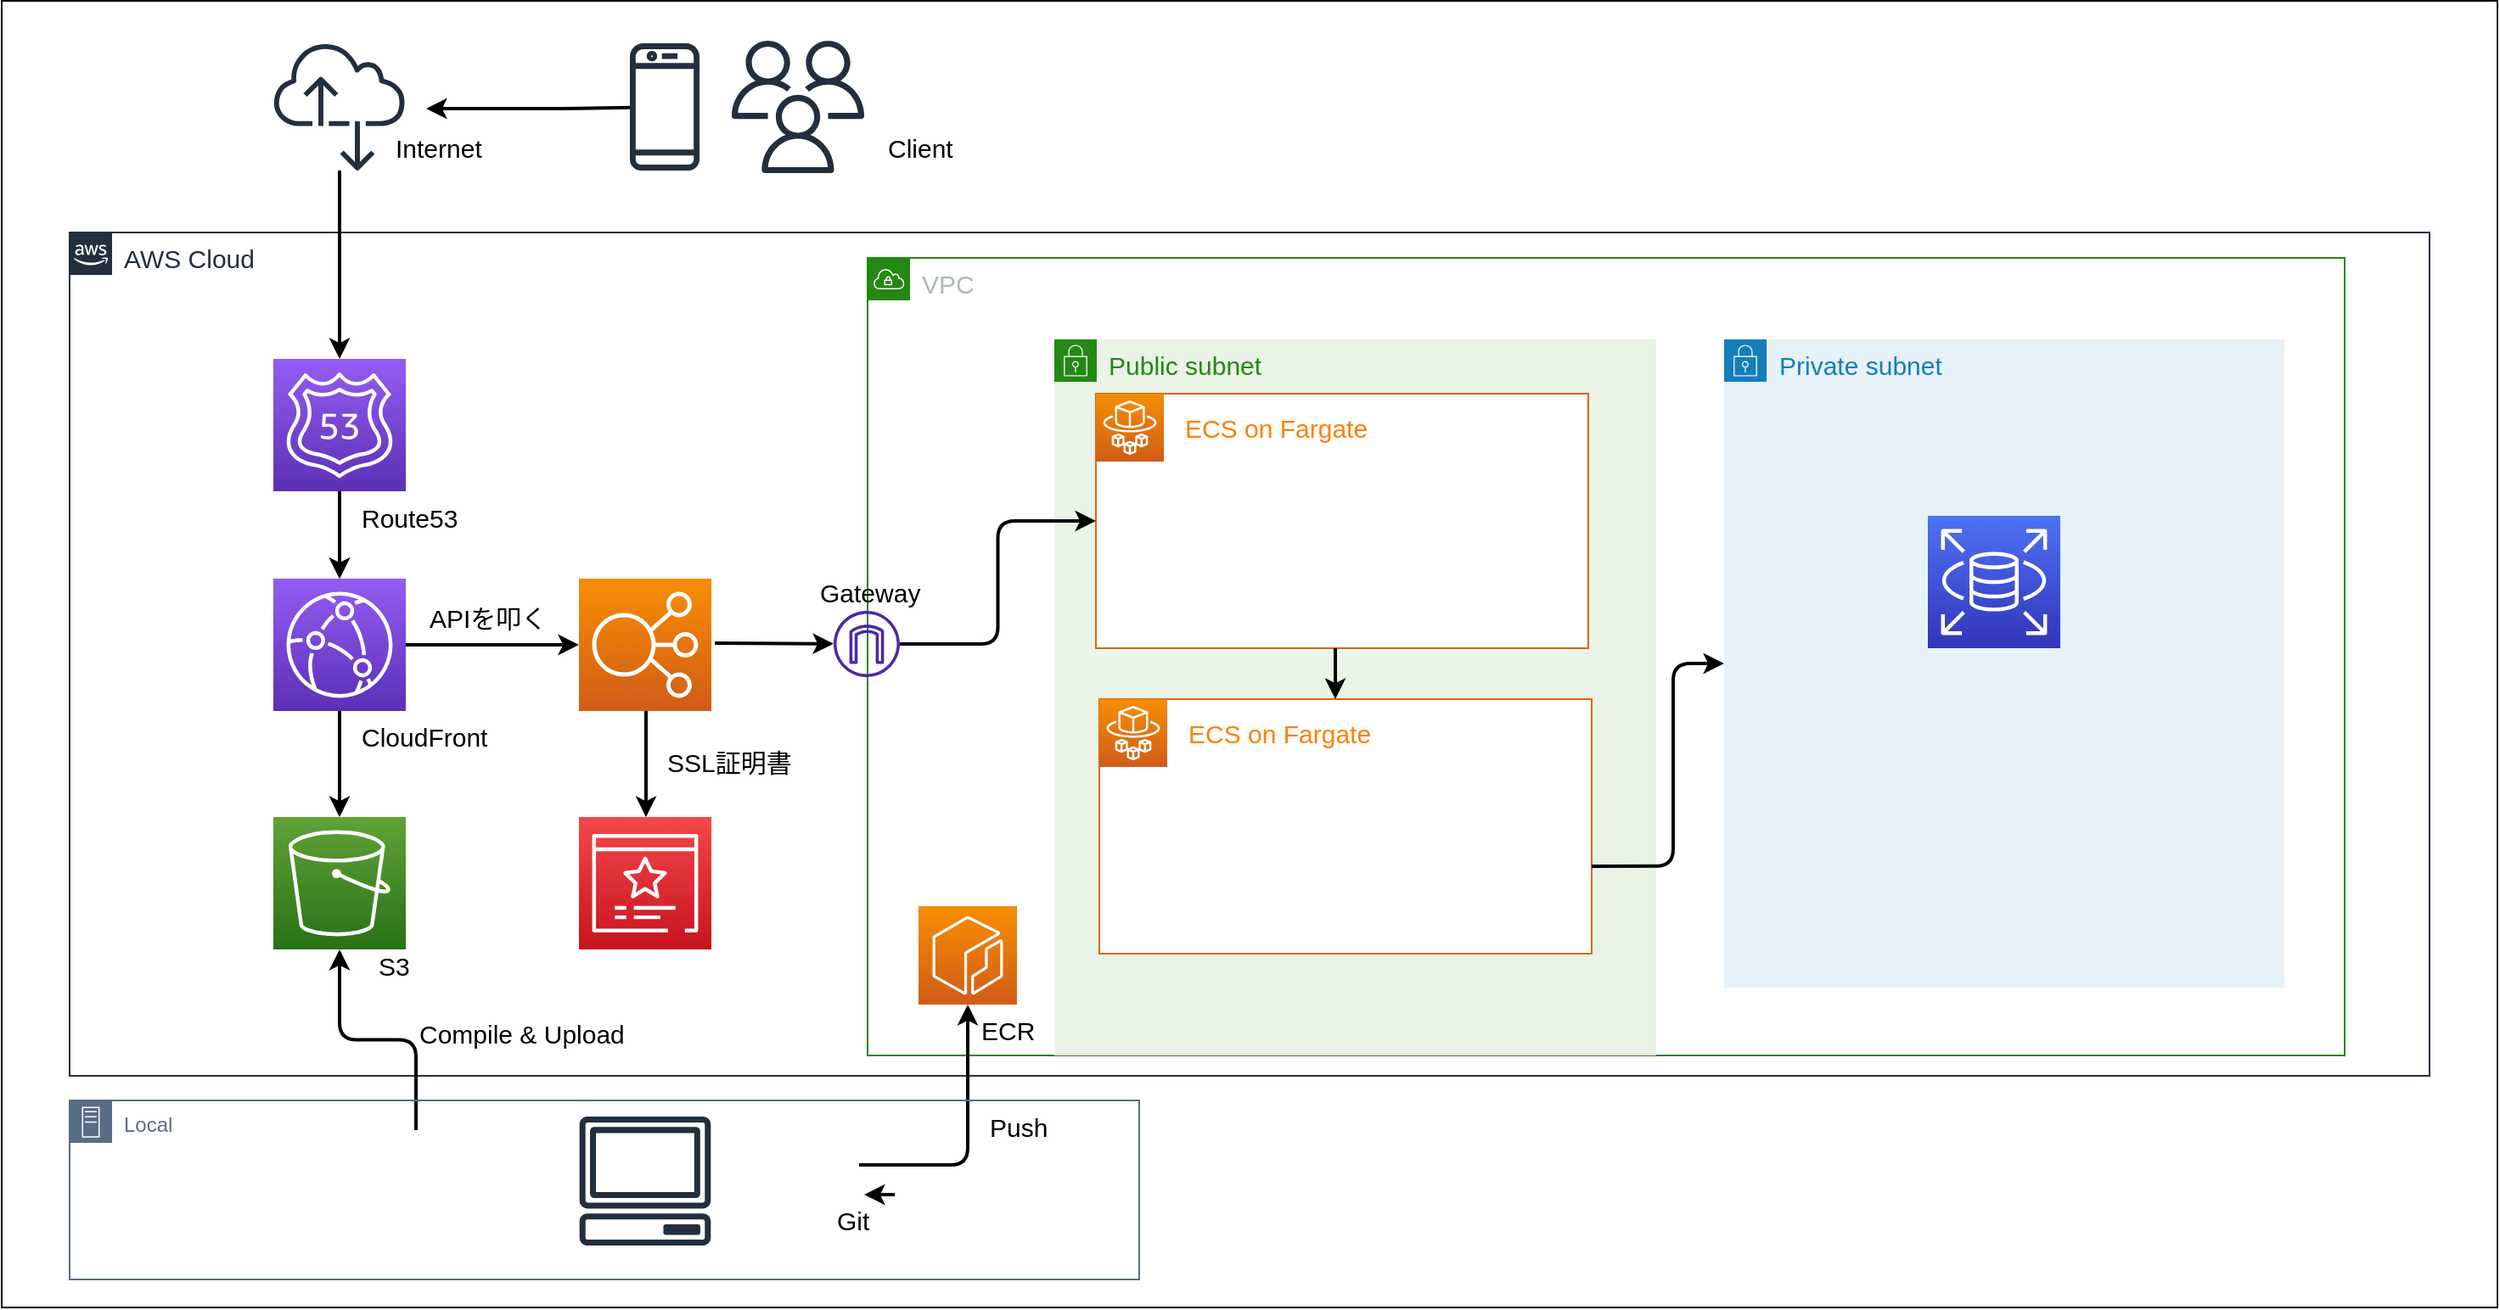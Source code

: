 <mxfile>
    <diagram id="dmbm6BDHoPjLQ5Cpv6gt" name="ページ1">
        <mxGraphModel dx="2665" dy="779" grid="1" gridSize="10" guides="1" tooltips="1" connect="1" arrows="1" fold="1" page="1" pageScale="1" pageWidth="827" pageHeight="1169" background="#ffffff" math="0" shadow="0">
            <root>
                <mxCell id="0"/>
                <mxCell id="1" parent="0"/>
                <mxCell id="316" value="" style="rounded=0;whiteSpace=wrap;html=1;fontSize=15;fontColor=#000000;fillColor=#FFFFFF;" parent="1" vertex="1">
                    <mxGeometry x="-740" y="206.5" width="1470" height="770" as="geometry"/>
                </mxCell>
                <mxCell id="187" value="&lt;font style=&quot;font-size: 15px;&quot;&gt;AWS Cloud&lt;/font&gt;" style="points=[[0,0],[0.25,0],[0.5,0],[0.75,0],[1,0],[1,0.25],[1,0.5],[1,0.75],[1,1],[0.75,1],[0.5,1],[0.25,1],[0,1],[0,0.75],[0,0.5],[0,0.25]];outlineConnect=0;gradientColor=none;html=1;whiteSpace=wrap;fontSize=12;fontStyle=0;container=1;pointerEvents=0;collapsible=0;recursiveResize=0;shape=mxgraph.aws4.group;grIcon=mxgraph.aws4.group_aws_cloud_alt;strokeColor=#232F3E;fillColor=none;verticalAlign=top;align=left;spacingLeft=30;fontColor=#232F3E;dashed=0;" parent="1" vertex="1">
                    <mxGeometry x="-700" y="343" width="1390" height="497" as="geometry"/>
                </mxCell>
                <mxCell id="238" value="" style="edgeStyle=orthogonalEdgeStyle;html=1;strokeColor=#000000;strokeWidth=2;fontSize=15;fontColor=#FF8000;" parent="187" source="189" target="191" edge="1">
                    <mxGeometry relative="1" as="geometry"/>
                </mxCell>
                <mxCell id="189" value="" style="sketch=0;points=[[0,0,0],[0.25,0,0],[0.5,0,0],[0.75,0,0],[1,0,0],[0,1,0],[0.25,1,0],[0.5,1,0],[0.75,1,0],[1,1,0],[0,0.25,0],[0,0.5,0],[0,0.75,0],[1,0.25,0],[1,0.5,0],[1,0.75,0]];outlineConnect=0;fontColor=#232F3E;gradientColor=#945DF2;gradientDirection=north;fillColor=#5A30B5;strokeColor=#ffffff;dashed=0;verticalLabelPosition=bottom;verticalAlign=top;align=center;html=1;fontSize=12;fontStyle=0;aspect=fixed;shape=mxgraph.aws4.resourceIcon;resIcon=mxgraph.aws4.route_53;" parent="187" vertex="1">
                    <mxGeometry x="120" y="74.5" width="78" height="78" as="geometry"/>
                </mxCell>
                <mxCell id="192" value="" style="sketch=0;points=[[0,0,0],[0.25,0,0],[0.5,0,0],[0.75,0,0],[1,0,0],[0,1,0],[0.25,1,0],[0.5,1,0],[0.75,1,0],[1,1,0],[0,0.25,0],[0,0.5,0],[0,0.75,0],[1,0.25,0],[1,0.5,0],[1,0.75,0]];outlineConnect=0;fontColor=#232F3E;gradientColor=#60A337;gradientDirection=north;fillColor=#277116;strokeColor=#ffffff;dashed=0;verticalLabelPosition=bottom;verticalAlign=top;align=center;html=1;fontSize=12;fontStyle=0;aspect=fixed;shape=mxgraph.aws4.resourceIcon;resIcon=mxgraph.aws4.s3;" parent="187" vertex="1">
                    <mxGeometry x="120" y="344.5" width="78" height="78" as="geometry"/>
                </mxCell>
                <mxCell id="195" value="" style="sketch=0;points=[[0,0,0],[0.25,0,0],[0.5,0,0],[0.75,0,0],[1,0,0],[0,1,0],[0.25,1,0],[0.5,1,0],[0.75,1,0],[1,1,0],[0,0.25,0],[0,0.5,0],[0,0.75,0],[1,0.25,0],[1,0.5,0],[1,0.75,0]];outlineConnect=0;fontColor=#232F3E;gradientColor=#F78E04;gradientDirection=north;fillColor=#D05C17;strokeColor=#ffffff;dashed=0;verticalLabelPosition=bottom;verticalAlign=top;align=center;html=1;fontSize=12;fontStyle=0;aspect=fixed;shape=mxgraph.aws4.resourceIcon;resIcon=mxgraph.aws4.elastic_load_balancing;" parent="187" vertex="1">
                    <mxGeometry x="300" y="204" width="78" height="78" as="geometry"/>
                </mxCell>
                <mxCell id="184" value="&lt;font style=&quot;font-size: 15px;&quot;&gt;VPC&lt;/font&gt;" style="points=[[0,0],[0.25,0],[0.5,0],[0.75,0],[1,0],[1,0.25],[1,0.5],[1,0.75],[1,1],[0.75,1],[0.5,1],[0.25,1],[0,1],[0,0.75],[0,0.5],[0,0.25]];outlineConnect=0;gradientColor=none;html=1;whiteSpace=wrap;fontSize=12;fontStyle=0;container=1;pointerEvents=0;collapsible=0;recursiveResize=0;shape=mxgraph.aws4.group;grIcon=mxgraph.aws4.group_vpc;strokeColor=#248814;fillColor=none;verticalAlign=top;align=left;spacingLeft=30;fontColor=#AAB7B8;dashed=0;" parent="187" vertex="1">
                    <mxGeometry x="470" y="15" width="870" height="470" as="geometry"/>
                </mxCell>
                <mxCell id="186" value="&lt;font style=&quot;font-size: 15px;&quot;&gt;Public subnet&lt;/font&gt;" style="points=[[0,0],[0.25,0],[0.5,0],[0.75,0],[1,0],[1,0.25],[1,0.5],[1,0.75],[1,1],[0.75,1],[0.5,1],[0.25,1],[0,1],[0,0.75],[0,0.5],[0,0.25]];outlineConnect=0;gradientColor=none;html=1;whiteSpace=wrap;fontSize=12;fontStyle=0;container=1;pointerEvents=0;collapsible=0;recursiveResize=0;shape=mxgraph.aws4.group;grIcon=mxgraph.aws4.group_security_group;grStroke=0;strokeColor=#248814;fillColor=#E9F3E6;verticalAlign=top;align=left;spacingLeft=30;fontColor=#248814;dashed=0;" parent="184" vertex="1">
                    <mxGeometry x="110" y="48" width="354.5" height="422" as="geometry"/>
                </mxCell>
                <mxCell id="214" value="" style="group" parent="186" vertex="1" connectable="0">
                    <mxGeometry x="24.5" y="32" width="290" height="150" as="geometry"/>
                </mxCell>
                <mxCell id="211" value="" style="points=[[0,0],[0.25,0],[0.5,0],[0.75,0],[1,0],[1,0.25],[1,0.5],[1,0.75],[1,1],[0.75,1],[0.5,1],[0.25,1],[0,1],[0,0.75],[0,0.5],[0,0.25]];outlineConnect=0;gradientColor=none;html=1;whiteSpace=wrap;fontSize=12;fontStyle=0;container=1;pointerEvents=0;collapsible=0;recursiveResize=0;shape=mxgraph.aws4.group;grIcon=mxgraph.aws4.group_ec2_instance_contents;strokeColor=#D86613;fillColor=#FFFFFF;verticalAlign=top;align=left;spacingLeft=30;fontColor=#D86613;dashed=0;" parent="214" vertex="1">
                    <mxGeometry width="290" height="150" as="geometry"/>
                </mxCell>
                <mxCell id="212" value="ECS on Fargate" style="text;strokeColor=none;align=left;fillColor=none;html=1;verticalAlign=middle;whiteSpace=wrap;rounded=0;fontColor=#FF8000;fontSize=15;" parent="211" vertex="1">
                    <mxGeometry x="50" y="5" width="140" height="30" as="geometry"/>
                </mxCell>
                <mxCell id="194" value="" style="sketch=0;points=[[0,0,0],[0.25,0,0],[0.5,0,0],[0.75,0,0],[1,0,0],[0,1,0],[0.25,1,0],[0.5,1,0],[0.75,1,0],[1,1,0],[0,0.25,0],[0,0.5,0],[0,0.75,0],[1,0.25,0],[1,0.5,0],[1,0.75,0]];outlineConnect=0;fontColor=#232F3E;gradientColor=#F78E04;gradientDirection=north;fillColor=#D05C17;strokeColor=#ffffff;dashed=0;verticalLabelPosition=bottom;verticalAlign=top;align=center;html=1;fontSize=12;fontStyle=0;aspect=fixed;shape=mxgraph.aws4.resourceIcon;resIcon=mxgraph.aws4.fargate;" parent="214" vertex="1">
                    <mxGeometry width="40" height="40" as="geometry"/>
                </mxCell>
                <mxCell id="213" value="" style="shape=image;imageAspect=0;aspect=fixed;verticalLabelPosition=bottom;verticalAlign=top;fontSize=15;fontColor=#FF8000;fillColor=#FFFFFF;image=https://licensecounter.jp/devops-hub/docker%20%281%29.png;" parent="214" vertex="1">
                    <mxGeometry x="220" y="98.44" width="70" height="51.56" as="geometry"/>
                </mxCell>
                <mxCell id="207" value="" style="shape=image;imageAspect=0;aspect=fixed;verticalLabelPosition=bottom;verticalAlign=top;image=https://cdn.icon-icons.com/icons2/2699/PNG/512/nginx_logo_icon_168081.png;" parent="214" vertex="1">
                    <mxGeometry x="70" y="37.5" width="150" height="75" as="geometry"/>
                </mxCell>
                <mxCell id="215" value="" style="group" parent="186" vertex="1" connectable="0">
                    <mxGeometry x="26.5" y="212" width="290" height="150" as="geometry"/>
                </mxCell>
                <mxCell id="216" value="" style="points=[[0,0],[0.25,0],[0.5,0],[0.75,0],[1,0],[1,0.25],[1,0.5],[1,0.75],[1,1],[0.75,1],[0.5,1],[0.25,1],[0,1],[0,0.75],[0,0.5],[0,0.25]];outlineConnect=0;gradientColor=none;html=1;whiteSpace=wrap;fontSize=12;fontStyle=0;container=1;pointerEvents=0;collapsible=0;recursiveResize=0;shape=mxgraph.aws4.group;grIcon=mxgraph.aws4.group_ec2_instance_contents;strokeColor=#D86613;fillColor=#FFFFFF;verticalAlign=top;align=left;spacingLeft=30;fontColor=#D86613;dashed=0;" parent="215" vertex="1">
                    <mxGeometry width="290" height="150" as="geometry"/>
                </mxCell>
                <mxCell id="217" value="ECS on Fargate" style="text;strokeColor=none;align=left;fillColor=none;html=1;verticalAlign=middle;whiteSpace=wrap;rounded=0;fontColor=#FF8000;fontSize=15;" parent="216" vertex="1">
                    <mxGeometry x="50" y="5" width="140" height="30" as="geometry"/>
                </mxCell>
                <mxCell id="218" value="" style="sketch=0;points=[[0,0,0],[0.25,0,0],[0.5,0,0],[0.75,0,0],[1,0,0],[0,1,0],[0.25,1,0],[0.5,1,0],[0.75,1,0],[1,1,0],[0,0.25,0],[0,0.5,0],[0,0.75,0],[1,0.25,0],[1,0.5,0],[1,0.75,0]];outlineConnect=0;fontColor=#232F3E;gradientColor=#F78E04;gradientDirection=north;fillColor=#D05C17;strokeColor=#ffffff;dashed=0;verticalLabelPosition=bottom;verticalAlign=top;align=center;html=1;fontSize=12;fontStyle=0;aspect=fixed;shape=mxgraph.aws4.resourceIcon;resIcon=mxgraph.aws4.fargate;" parent="215" vertex="1">
                    <mxGeometry width="40" height="40" as="geometry"/>
                </mxCell>
                <mxCell id="219" value="" style="shape=image;imageAspect=0;aspect=fixed;verticalLabelPosition=bottom;verticalAlign=top;fontSize=15;fontColor=#FF8000;fillColor=#FFFFFF;image=https://licensecounter.jp/devops-hub/docker%20%281%29.png;" parent="215" vertex="1">
                    <mxGeometry x="220" y="98.44" width="70" height="51.56" as="geometry"/>
                </mxCell>
                <mxCell id="205" value="" style="shape=image;imageAspect=0;aspect=fixed;verticalLabelPosition=bottom;verticalAlign=top;image=https://upload.wikimedia.org/wikipedia/commons/6/62/Ruby_On_Rails_Logo.svg;" parent="215" vertex="1">
                    <mxGeometry x="70" y="55" width="119.33" height="45" as="geometry"/>
                </mxCell>
                <mxCell id="235" value="" style="edgeStyle=none;orthogonalLoop=1;jettySize=auto;html=1;fontSize=15;fontColor=#FF8000;strokeColor=#000000;strokeWidth=2;entryX=0.5;entryY=0;entryDx=0;entryDy=0;" parent="186" edge="1">
                    <mxGeometry width="80" relative="1" as="geometry">
                        <mxPoint x="165.5" y="182" as="sourcePoint"/>
                        <mxPoint x="165.5" y="212" as="targetPoint"/>
                        <Array as="points"/>
                    </mxGeometry>
                </mxCell>
                <mxCell id="185" value="&lt;font style=&quot;font-size: 15px;&quot;&gt;Private subnet&lt;/font&gt;" style="points=[[0,0],[0.25,0],[0.5,0],[0.75,0],[1,0],[1,0.25],[1,0.5],[1,0.75],[1,1],[0.75,1],[0.5,1],[0.25,1],[0,1],[0,0.75],[0,0.5],[0,0.25]];outlineConnect=0;gradientColor=none;html=1;whiteSpace=wrap;fontSize=12;fontStyle=0;container=1;pointerEvents=0;collapsible=0;recursiveResize=0;shape=mxgraph.aws4.group;grIcon=mxgraph.aws4.group_security_group;grStroke=0;strokeColor=#147EBA;fillColor=#E6F2F8;verticalAlign=top;align=left;spacingLeft=30;fontColor=#147EBA;dashed=0;" parent="184" vertex="1">
                    <mxGeometry x="504.5" y="48" width="330" height="382" as="geometry"/>
                </mxCell>
                <mxCell id="196" value="" style="sketch=0;points=[[0,0,0],[0.25,0,0],[0.5,0,0],[0.75,0,0],[1,0,0],[0,1,0],[0.25,1,0],[0.5,1,0],[0.75,1,0],[1,1,0],[0,0.25,0],[0,0.5,0],[0,0.75,0],[1,0.25,0],[1,0.5,0],[1,0.75,0]];outlineConnect=0;fontColor=#232F3E;gradientColor=#4D72F3;gradientDirection=north;fillColor=#3334B9;strokeColor=#ffffff;dashed=0;verticalLabelPosition=bottom;verticalAlign=top;align=center;html=1;fontSize=12;fontStyle=0;aspect=fixed;shape=mxgraph.aws4.resourceIcon;resIcon=mxgraph.aws4.rds;" parent="185" vertex="1">
                    <mxGeometry x="120" y="104" width="78" height="78" as="geometry"/>
                </mxCell>
                <mxCell id="224" value="" style="shape=image;imageAspect=0;aspect=fixed;verticalLabelPosition=bottom;verticalAlign=top;fontSize=15;fontColor=#FF8000;fillColor=#FFFFFF;image=https://cdn.icon-icons.com/icons2/2699/PNG/512/mysql_official_logo_icon_169938.png;" parent="185" vertex="1">
                    <mxGeometry x="108" y="199.01" width="102" height="52.99" as="geometry"/>
                </mxCell>
                <mxCell id="236" value="" style="edgeStyle=orthogonalEdgeStyle;orthogonalLoop=1;jettySize=auto;html=1;fontSize=15;fontColor=#FF8000;strokeColor=#000000;strokeWidth=2;exitX=1;exitY=0;exitDx=0;exitDy=0;entryX=0;entryY=0.5;entryDx=0;entryDy=0;" parent="184" source="219" target="185" edge="1">
                    <mxGeometry width="80" relative="1" as="geometry">
                        <mxPoint x="285.5" y="240" as="sourcePoint"/>
                        <mxPoint x="285.5" y="270" as="targetPoint"/>
                        <Array as="points">
                            <mxPoint x="474.5" y="358"/>
                            <mxPoint x="474.5" y="239"/>
                        </Array>
                    </mxGeometry>
                </mxCell>
                <mxCell id="250" value="" style="sketch=0;points=[[0,0,0],[0.25,0,0],[0.5,0,0],[0.75,0,0],[1,0,0],[0,1,0],[0.25,1,0],[0.5,1,0],[0.75,1,0],[1,1,0],[0,0.25,0],[0,0.5,0],[0,0.75,0],[1,0.25,0],[1,0.5,0],[1,0.75,0]];outlineConnect=0;fontColor=#232F3E;gradientColor=#F78E04;gradientDirection=north;fillColor=#D05C17;strokeColor=#ffffff;dashed=0;verticalLabelPosition=bottom;verticalAlign=top;align=center;html=1;fontSize=12;fontStyle=0;aspect=fixed;shape=mxgraph.aws4.resourceIcon;resIcon=mxgraph.aws4.ecr;" parent="184" vertex="1">
                    <mxGeometry x="30" y="382" width="58" height="58" as="geometry"/>
                </mxCell>
                <mxCell id="193" value="" style="sketch=0;outlineConnect=0;fontColor=#232F3E;gradientColor=none;fillColor=#4D27AA;strokeColor=none;dashed=0;verticalLabelPosition=bottom;verticalAlign=top;align=center;html=1;fontSize=12;fontStyle=0;aspect=fixed;pointerEvents=1;shape=mxgraph.aws4.internet_gateway;" parent="184" vertex="1">
                    <mxGeometry x="-20" y="208" width="39" height="39" as="geometry"/>
                </mxCell>
                <mxCell id="233" value="" style="edgeStyle=orthogonalEdgeStyle;orthogonalLoop=1;jettySize=auto;html=1;fontSize=15;fontColor=#FF8000;strokeColor=#000000;strokeWidth=2;entryX=0;entryY=0.5;entryDx=0;entryDy=0;" parent="184" source="193" target="211" edge="1">
                    <mxGeometry width="80" relative="1" as="geometry">
                        <mxPoint x="-40" y="172" as="sourcePoint"/>
                        <mxPoint x="62" y="172" as="targetPoint"/>
                    </mxGeometry>
                </mxCell>
                <mxCell id="302" value="Gateway" style="text;strokeColor=none;align=left;fillColor=none;html=1;verticalAlign=middle;whiteSpace=wrap;rounded=0;fontSize=15;fontColor=#000000;" parent="184" vertex="1">
                    <mxGeometry x="-30" y="182" width="72" height="30" as="geometry"/>
                </mxCell>
                <mxCell id="259" value="ECR" style="text;strokeColor=none;align=left;fillColor=none;html=1;verticalAlign=middle;whiteSpace=wrap;rounded=0;fontSize=15;fontColor=#000000;" parent="184" vertex="1">
                    <mxGeometry x="64.5" y="440" width="72" height="30" as="geometry"/>
                </mxCell>
                <mxCell id="306" value="SSL証明書" style="text;strokeColor=none;align=left;fillColor=none;html=1;verticalAlign=middle;whiteSpace=wrap;rounded=0;fontSize=15;fontColor=#000000;" parent="184" vertex="1">
                    <mxGeometry x="-120" y="282" width="80" height="30" as="geometry"/>
                </mxCell>
                <mxCell id="197" value="" style="sketch=0;points=[[0,0,0],[0.25,0,0],[0.5,0,0],[0.75,0,0],[1,0,0],[0,1,0],[0.25,1,0],[0.5,1,0],[0.75,1,0],[1,1,0],[0,0.25,0],[0,0.5,0],[0,0.75,0],[1,0.25,0],[1,0.5,0],[1,0.75,0]];outlineConnect=0;fontColor=#232F3E;gradientColor=#F54749;gradientDirection=north;fillColor=#C7131F;strokeColor=#ffffff;dashed=0;verticalLabelPosition=bottom;verticalAlign=top;align=center;html=1;fontSize=12;fontStyle=0;aspect=fixed;shape=mxgraph.aws4.resourceIcon;resIcon=mxgraph.aws4.certificate_manager_3;" parent="187" vertex="1">
                    <mxGeometry x="300" y="344.5" width="78" height="78" as="geometry"/>
                </mxCell>
                <mxCell id="191" value="" style="sketch=0;points=[[0,0,0],[0.25,0,0],[0.5,0,0],[0.75,0,0],[1,0,0],[0,1,0],[0.25,1,0],[0.5,1,0],[0.75,1,0],[1,1,0],[0,0.25,0],[0,0.5,0],[0,0.75,0],[1,0.25,0],[1,0.5,0],[1,0.75,0]];outlineConnect=0;fontColor=#232F3E;gradientColor=#945DF2;gradientDirection=north;fillColor=#5A30B5;strokeColor=#ffffff;dashed=0;verticalLabelPosition=bottom;verticalAlign=top;align=center;html=1;fontSize=12;fontStyle=0;aspect=fixed;shape=mxgraph.aws4.resourceIcon;resIcon=mxgraph.aws4.cloudfront;" parent="187" vertex="1">
                    <mxGeometry x="120" y="204" width="78" height="78" as="geometry"/>
                </mxCell>
                <mxCell id="228" value="" style="edgeStyle=none;orthogonalLoop=1;jettySize=auto;html=1;fontSize=15;fontColor=#FF8000;strokeColor=#000000;strokeWidth=2;entryX=0.5;entryY=0;entryDx=0;entryDy=0;entryPerimeter=0;exitX=0.5;exitY=1;exitDx=0;exitDy=0;exitPerimeter=0;" parent="187" source="189" target="191" edge="1">
                    <mxGeometry width="80" relative="1" as="geometry">
                        <mxPoint x="158.29" y="150.942" as="sourcePoint"/>
                        <mxPoint x="158.29" y="282" as="targetPoint"/>
                        <Array as="points"/>
                    </mxGeometry>
                </mxCell>
                <mxCell id="229" value="" style="edgeStyle=none;orthogonalLoop=1;jettySize=auto;html=1;fontSize=15;fontColor=#FF8000;strokeColor=#000000;strokeWidth=2;entryX=0.5;entryY=0;entryDx=0;entryDy=0;entryPerimeter=0;exitX=0.5;exitY=1;exitDx=0;exitDy=0;exitPerimeter=0;" parent="187" source="191" target="192" edge="1">
                    <mxGeometry width="80" relative="1" as="geometry">
                        <mxPoint x="158.29" y="282.0" as="sourcePoint"/>
                        <mxPoint x="158.29" y="333.5" as="targetPoint"/>
                        <Array as="points"/>
                    </mxGeometry>
                </mxCell>
                <mxCell id="230" value="" style="edgeStyle=none;orthogonalLoop=1;jettySize=auto;html=1;fontSize=15;fontColor=#FF8000;strokeColor=#000000;strokeWidth=2;entryX=0.25;entryY=0;entryDx=0;entryDy=0;entryPerimeter=0;exitX=0.25;exitY=1;exitDx=0;exitDy=0;exitPerimeter=0;" parent="187" edge="1">
                    <mxGeometry width="80" relative="1" as="geometry">
                        <mxPoint x="339.5" y="282" as="sourcePoint"/>
                        <mxPoint x="339.5" y="344.5" as="targetPoint"/>
                        <Array as="points"/>
                    </mxGeometry>
                </mxCell>
                <mxCell id="232" value="" style="edgeStyle=none;orthogonalLoop=1;jettySize=auto;html=1;fontSize=15;fontColor=#FF8000;strokeColor=#000000;strokeWidth=2;entryX=0;entryY=0.5;entryDx=0;entryDy=0;entryPerimeter=0;exitX=1;exitY=0.5;exitDx=0;exitDy=0;exitPerimeter=0;" parent="187" source="191" target="195" edge="1">
                    <mxGeometry width="80" relative="1" as="geometry">
                        <mxPoint x="240" y="247" as="sourcePoint"/>
                        <mxPoint x="240" y="309.5" as="targetPoint"/>
                        <Array as="points"/>
                    </mxGeometry>
                </mxCell>
                <mxCell id="234" value="" style="edgeStyle=none;orthogonalLoop=1;jettySize=auto;html=1;fontSize=15;fontColor=#FF8000;strokeColor=#000000;strokeWidth=2;" parent="187" target="193" edge="1">
                    <mxGeometry width="80" relative="1" as="geometry">
                        <mxPoint x="380" y="242" as="sourcePoint"/>
                        <mxPoint x="440" y="242" as="targetPoint"/>
                        <Array as="points"/>
                    </mxGeometry>
                </mxCell>
                <mxCell id="255" value="Route53" style="text;strokeColor=none;align=left;fillColor=none;html=1;verticalAlign=middle;whiteSpace=wrap;rounded=0;fontSize=15;fontColor=#000000;" parent="187" vertex="1">
                    <mxGeometry x="170" y="152.5" width="72" height="30" as="geometry"/>
                </mxCell>
                <mxCell id="256" value="CloudFront" style="text;strokeColor=none;align=left;fillColor=none;html=1;verticalAlign=middle;whiteSpace=wrap;rounded=0;fontSize=15;fontColor=#000000;" parent="187" vertex="1">
                    <mxGeometry x="170" y="282" width="72" height="30" as="geometry"/>
                </mxCell>
                <mxCell id="257" value="S3" style="text;strokeColor=none;align=left;fillColor=none;html=1;verticalAlign=middle;whiteSpace=wrap;rounded=0;fontSize=15;fontColor=#000000;" parent="187" vertex="1">
                    <mxGeometry x="180" y="417" width="72" height="30" as="geometry"/>
                </mxCell>
                <mxCell id="261" value="Compile &amp;amp; Upload" style="text;strokeColor=none;align=left;fillColor=none;html=1;verticalAlign=middle;whiteSpace=wrap;rounded=0;fontSize=15;fontColor=#000000;" parent="187" vertex="1">
                    <mxGeometry x="204" y="457" width="174" height="30" as="geometry"/>
                </mxCell>
                <mxCell id="305" value="APIを叩く" style="text;strokeColor=none;align=left;fillColor=none;html=1;verticalAlign=middle;whiteSpace=wrap;rounded=0;fontSize=15;fontColor=#000000;" parent="187" vertex="1">
                    <mxGeometry x="210" y="212" width="174" height="30" as="geometry"/>
                </mxCell>
                <mxCell id="201" value="" style="sketch=0;outlineConnect=0;fontColor=#232F3E;gradientColor=none;fillColor=#232F3D;strokeColor=none;dashed=0;verticalLabelPosition=bottom;verticalAlign=top;align=center;html=1;fontSize=12;fontStyle=0;aspect=fixed;pointerEvents=1;shape=mxgraph.aws4.internet_alt2;" parent="1" vertex="1">
                    <mxGeometry x="-580" y="230" width="78" height="78" as="geometry"/>
                </mxCell>
                <mxCell id="202" value="" style="sketch=0;outlineConnect=0;fontColor=#232F3E;gradientColor=none;fillColor=#232F3D;strokeColor=none;dashed=0;verticalLabelPosition=bottom;verticalAlign=top;align=center;html=1;fontSize=12;fontStyle=0;aspect=fixed;pointerEvents=1;shape=mxgraph.aws4.mobile_client;" parent="1" vertex="1">
                    <mxGeometry x="-370" y="230" width="41" height="78" as="geometry"/>
                </mxCell>
                <mxCell id="208" value="" style="shape=image;imageAspect=0;aspect=fixed;verticalLabelPosition=bottom;verticalAlign=top;image=https://nuxt.com/assets/design-kit/logo-green-black.svg;" parent="1" vertex="1">
                    <mxGeometry x="-560" y="872" width="128" height="32" as="geometry"/>
                </mxCell>
                <mxCell id="227" value="" style="edgeStyle=none;orthogonalLoop=1;jettySize=auto;html=1;fontSize=15;fontColor=#FF8000;strokeColor=#000000;strokeWidth=2;entryX=0.5;entryY=0;entryDx=0;entryDy=0;entryPerimeter=0;" parent="1" source="201" target="189" edge="1">
                    <mxGeometry width="80" relative="1" as="geometry">
                        <mxPoint x="-510" y="320" as="sourcePoint"/>
                        <mxPoint x="-430" y="320" as="targetPoint"/>
                        <Array as="points"/>
                    </mxGeometry>
                </mxCell>
                <mxCell id="239" value="" style="edgeStyle=orthogonalEdgeStyle;html=1;strokeColor=#000000;strokeWidth=2;fontSize=15;fontColor=#FF8000;entryX=0.5;entryY=1;entryDx=0;entryDy=0;entryPerimeter=0;" parent="1" source="208" target="192" edge="1">
                    <mxGeometry relative="1" as="geometry">
                        <mxPoint x="-531" y="505.5" as="sourcePoint"/>
                        <mxPoint x="-540" y="790" as="targetPoint"/>
                        <Array as="points"/>
                    </mxGeometry>
                </mxCell>
                <mxCell id="241" value="" style="edgeStyle=none;orthogonalLoop=1;jettySize=auto;html=1;fontSize=15;fontColor=#FF8000;strokeColor=#000000;strokeWidth=2;" parent="1" source="202" edge="1">
                    <mxGeometry width="80" relative="1" as="geometry">
                        <mxPoint x="-390" y="270.002" as="sourcePoint"/>
                        <mxPoint x="-490" y="270" as="targetPoint"/>
                        <Array as="points">
                            <mxPoint x="-410" y="270"/>
                        </Array>
                    </mxGeometry>
                </mxCell>
                <mxCell id="244" value="" style="sketch=0;outlineConnect=0;fontColor=#232F3E;gradientColor=none;fillColor=#232F3D;strokeColor=none;dashed=0;verticalLabelPosition=bottom;verticalAlign=top;align=center;html=1;fontSize=12;fontStyle=0;aspect=fixed;pointerEvents=1;shape=mxgraph.aws4.users;" parent="1" vertex="1">
                    <mxGeometry x="-310" y="230" width="78" height="78" as="geometry"/>
                </mxCell>
                <mxCell id="246" value="Client" style="text;strokeColor=none;align=left;fillColor=none;html=1;verticalAlign=middle;whiteSpace=wrap;rounded=0;fontSize=15;fontColor=#000000;" parent="1" vertex="1">
                    <mxGeometry x="-220" y="278" width="110" height="30" as="geometry"/>
                </mxCell>
                <mxCell id="247" value="Internet" style="text;strokeColor=none;align=left;fillColor=none;html=1;verticalAlign=middle;whiteSpace=wrap;rounded=0;fontSize=15;fontColor=#000000;" parent="1" vertex="1">
                    <mxGeometry x="-510" y="278" width="110" height="30" as="geometry"/>
                </mxCell>
                <mxCell id="249" value="" style="shape=image;imageAspect=0;aspect=fixed;verticalLabelPosition=bottom;verticalAlign=top;fontSize=15;fontColor=#000000;fillColor=#FFFFFF;image=https://git-scm.com/images/logos/logomark-orange@2x.png;" parent="1" vertex="1">
                    <mxGeometry x="-296" y="862" width="61" height="61" as="geometry"/>
                </mxCell>
                <mxCell id="254" value="" style="edgeStyle=orthogonalEdgeStyle;html=1;strokeColor=#000000;strokeWidth=2;fontSize=15;fontColor=#FF8000;entryX=0.5;entryY=1;entryDx=0;entryDy=0;entryPerimeter=0;" parent="1" source="249" target="250" edge="1">
                    <mxGeometry relative="1" as="geometry">
                        <mxPoint x="-115" y="923" as="sourcePoint"/>
                        <mxPoint x="-160" y="816.5" as="targetPoint"/>
                        <Array as="points"/>
                    </mxGeometry>
                </mxCell>
                <mxCell id="258" value="Git" style="text;strokeColor=none;align=left;fillColor=none;html=1;verticalAlign=middle;whiteSpace=wrap;rounded=0;fontSize=15;fontColor=#000000;" parent="1" vertex="1">
                    <mxGeometry x="-250" y="910" width="72" height="30" as="geometry"/>
                </mxCell>
                <mxCell id="260" value="Push" style="text;strokeColor=none;align=left;fillColor=none;html=1;verticalAlign=middle;whiteSpace=wrap;rounded=0;fontSize=15;fontColor=#000000;" parent="1" vertex="1">
                    <mxGeometry x="-160" y="854.5" width="72" height="30" as="geometry"/>
                </mxCell>
                <mxCell id="304" style="edgeStyle=orthogonalEdgeStyle;html=1;exitX=0.5;exitY=0;exitDx=0;exitDy=0;entryX=0.25;entryY=0;entryDx=0;entryDy=0;strokeColor=#000000;strokeWidth=2;fontSize=15;fontColor=#000000;" parent="1" source="258" target="258" edge="1">
                    <mxGeometry relative="1" as="geometry"/>
                </mxCell>
                <mxCell id="311" value="Local" style="points=[[0,0],[0.25,0],[0.5,0],[0.75,0],[1,0],[1,0.25],[1,0.5],[1,0.75],[1,1],[0.75,1],[0.5,1],[0.25,1],[0,1],[0,0.75],[0,0.5],[0,0.25]];outlineConnect=0;gradientColor=none;html=1;whiteSpace=wrap;fontSize=12;fontStyle=0;container=1;pointerEvents=0;collapsible=0;recursiveResize=0;shape=mxgraph.aws4.group;grIcon=mxgraph.aws4.group_on_premise;strokeColor=#5A6C86;fillColor=none;verticalAlign=top;align=left;spacingLeft=30;fontColor=#5A6C86;dashed=0;" parent="1" vertex="1">
                    <mxGeometry x="-700" y="854.5" width="630" height="105.5" as="geometry"/>
                </mxCell>
                <mxCell id="245" value="" style="sketch=0;outlineConnect=0;fontColor=#232F3E;gradientColor=none;fillColor=#232F3D;strokeColor=none;dashed=0;verticalLabelPosition=bottom;verticalAlign=top;align=center;html=1;fontSize=12;fontStyle=0;aspect=fixed;pointerEvents=1;shape=mxgraph.aws4.client;" parent="311" vertex="1">
                    <mxGeometry x="300" y="9.5" width="78" height="76" as="geometry"/>
                </mxCell>
            </root>
        </mxGraphModel>
    </diagram>
</mxfile>